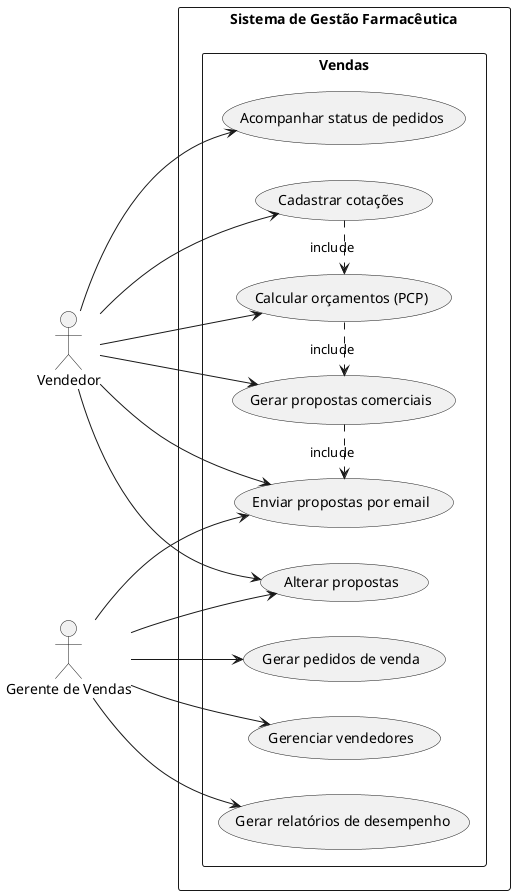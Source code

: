 @startuml
left to right direction

actor Vendedor
actor "Gerente de Vendas" as GerenteVend


rectangle "Sistema de Gestão Farmacêutica" {
  rectangle Vendas {
    usecase "Cadastrar cotações" as UC18
    usecase "Calcular orçamentos (PCP)" as UC19
    usecase "Gerar propostas comerciais" as UC20
    usecase "Alterar propostas" as UC21
    usecase "Enviar propostas por email" as UC22
    usecase "Gerar pedidos de venda" as UC23
    usecase "Acompanhar status de pedidos" as UC24
    usecase "Gerenciar vendedores" as UC25
    usecase "Gerar relatórios de desempenho" as UC27
  }
}

Vendedor --> UC18
Vendedor --> UC19
Vendedor --> UC20
Vendedor --> UC21
Vendedor --> UC22
Vendedor --> UC24
GerenteVend --> UC21
GerenteVend --> UC22
GerenteVend --> UC23
GerenteVend --> UC25
GerenteVend --> UC27

UC18 .> UC19 : include
UC19 .> UC20 : include
UC20 .> UC22 : include

@enduml